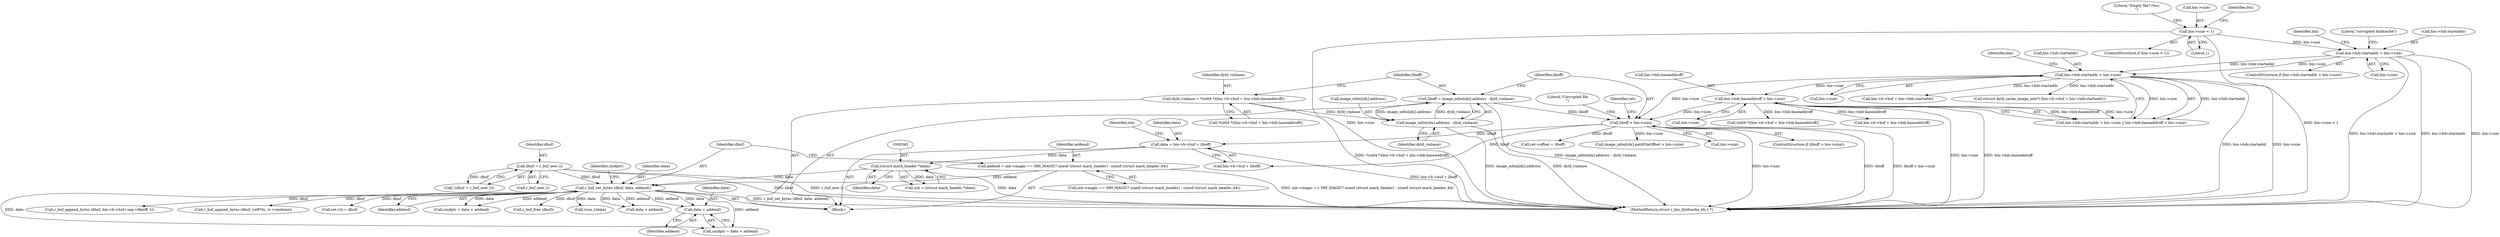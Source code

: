 digraph "0_radare2_4e98402f09a0ef0bb8559a33a4c1988c54938eaf@pointer" {
"1000403" [label="(Call,data + addend)"];
"1000397" [label="(Call,r_buf_set_bytes (dbuf, data, addend))"];
"1000375" [label="(Call,dbuf = r_buf_new ())"];
"1000342" [label="(Call,(struct mach_header *)data)"];
"1000331" [label="(Call,data = bin->b->buf + liboff)"];
"1000282" [label="(Call,liboff > bin->size)"];
"1000272" [label="(Call,liboff = image_infos[idx].address - dyld_vmbase)"];
"1000274" [label="(Call,image_infos[idx].address - dyld_vmbase)"];
"1000256" [label="(Call,dyld_vmbase = *(ut64 *)(bin->b->buf + bin->hdr.baseaddroff))"];
"1000216" [label="(Call,bin->hdr.startaddr > bin->size)"];
"1000198" [label="(Call,bin->hdr.startaddr > bin->size)"];
"1000146" [label="(Call,bin->size < 1)"];
"1000225" [label="(Call,bin->hdr.baseaddroff > bin->size)"];
"1000385" [label="(Call,addend = mh->magic == MH_MAGIC? sizeof (struct mach_header) : sizeof (struct mach_header_64))"];
"1000284" [label="(Call,bin->size)"];
"1000342" [label="(Call,(struct mach_header *)data)"];
"1000199" [label="(Call,bin->hdr.startaddr)"];
"1000385" [label="(Call,addend = mh->magic == MH_MAGIC? sizeof (struct mach_header) : sizeof (struct mach_header_64))"];
"1000405" [label="(Identifier,addend)"];
"1000113" [label="(Block,)"];
"1000197" [label="(ControlStructure,if (bin->hdr.startaddr > bin->size))"];
"1000332" [label="(Identifier,data)"];
"1000340" [label="(Call,mh = (struct mach_header *)data)"];
"1000282" [label="(Call,liboff > bin->size)"];
"1000333" [label="(Call,bin->b->buf + liboff)"];
"1000283" [label="(Identifier,liboff)"];
"1000273" [label="(Identifier,liboff)"];
"1000153" [label="(Literal,\"Empty file? (%s)\n\")"];
"1000261" [label="(Call,bin->b->buf + bin->hdr.baseaddroff)"];
"1000398" [label="(Identifier,dbuf)"];
"1000403" [label="(Call,data + addend)"];
"1000344" [label="(Identifier,data)"];
"1000147" [label="(Call,bin->size)"];
"1000515" [label="(Call,r_buf_append_bytes (dbuf, bin->b->buf+seg->fileoff, t))"];
"1000331" [label="(Call,data = bin->b->buf + liboff)"];
"1000281" [label="(ControlStructure,if (liboff > bin->size))"];
"1000275" [label="(Call,image_infos[idx].address)"];
"1000225" [label="(Call,bin->hdr.baseaddroff > bin->size)"];
"1000294" [label="(Call,ret->offset = liboff)"];
"1000402" [label="(Identifier,cmdptr)"];
"1000424" [label="(Call,r_buf_append_bytes (dbuf, (ut8*)lc, lc->cmdsize))"];
"1000374" [label="(Call,!(dbuf = r_buf_new ()))"];
"1000404" [label="(Identifier,data)"];
"1000258" [label="(Call,*(ut64 *)(bin->b->buf + bin->hdr.baseaddroff))"];
"1000399" [label="(Identifier,data)"];
"1000289" [label="(Literal,\"Corrupted file\n\")"];
"1000712" [label="(Call,ret->b = dbuf)"];
"1000216" [label="(Call,bin->hdr.startaddr > bin->size)"];
"1000256" [label="(Call,dyld_vmbase = *(ut64 *)(bin->b->buf + bin->hdr.baseaddroff))"];
"1000215" [label="(Call,bin->hdr.startaddr > bin->size || bin->hdr.baseaddroff > bin->size)"];
"1000400" [label="(Identifier,addend)"];
"1000228" [label="(Identifier,bin)"];
"1000280" [label="(Identifier,dyld_vmbase)"];
"1000257" [label="(Identifier,dyld_vmbase)"];
"1000222" [label="(Call,bin->size)"];
"1000437" [label="(Call,cmdptr = data + addend)"];
"1000219" [label="(Identifier,bin)"];
"1000231" [label="(Call,bin->size)"];
"1000375" [label="(Call,dbuf = r_buf_new ())"];
"1000387" [label="(Call,mh->magic == MH_MAGIC? sizeof (struct mach_header) : sizeof (struct mach_header_64))"];
"1000296" [label="(Identifier,ret)"];
"1000300" [label="(Call,image_infos[idx].pathFileOffset > bin->size)"];
"1000204" [label="(Call,bin->size)"];
"1000272" [label="(Call,liboff = image_infos[idx].address - dyld_vmbase)"];
"1000145" [label="(ControlStructure,if (bin->size < 1))"];
"1000386" [label="(Identifier,addend)"];
"1000401" [label="(Call,cmdptr = data + addend)"];
"1000217" [label="(Call,bin->hdr.startaddr)"];
"1000377" [label="(Call,r_buf_new ())"];
"1000397" [label="(Call,r_buf_set_bytes (dbuf, data, addend))"];
"1000376" [label="(Identifier,dbuf)"];
"1000245" [label="(Call,bin->b->buf + bin->hdr.startaddr)"];
"1000226" [label="(Call,bin->hdr.baseaddroff)"];
"1000511" [label="(Call,r_buf_free (dbuf))"];
"1000150" [label="(Literal,1)"];
"1000146" [label="(Call,bin->size < 1)"];
"1000341" [label="(Identifier,mh)"];
"1000243" [label="(Call,(struct dyld_cache_image_info*) (bin->b->buf + bin->hdr.startaddr))"];
"1000209" [label="(Literal,\"corrupted dyldcache\")"];
"1000259" [label="(Call,(ut64 *)(bin->b->buf + bin->hdr.baseaddroff))"];
"1000168" [label="(Identifier,bin)"];
"1000198" [label="(Call,bin->hdr.startaddr > bin->size)"];
"1000274" [label="(Call,image_infos[idx].address - dyld_vmbase)"];
"1000735" [label="(MethodReturn,struct r_bin_dyldcache_lib_t *)"];
"1000541" [label="(Call,(size_t)data)"];
"1000439" [label="(Call,data + addend)"];
"1000403" -> "1000401"  [label="AST: "];
"1000403" -> "1000405"  [label="CFG: "];
"1000404" -> "1000403"  [label="AST: "];
"1000405" -> "1000403"  [label="AST: "];
"1000401" -> "1000403"  [label="CFG: "];
"1000397" -> "1000403"  [label="DDG: data"];
"1000397" -> "1000403"  [label="DDG: addend"];
"1000397" -> "1000113"  [label="AST: "];
"1000397" -> "1000400"  [label="CFG: "];
"1000398" -> "1000397"  [label="AST: "];
"1000399" -> "1000397"  [label="AST: "];
"1000400" -> "1000397"  [label="AST: "];
"1000402" -> "1000397"  [label="CFG: "];
"1000397" -> "1000735"  [label="DDG: r_buf_set_bytes (dbuf, data, addend)"];
"1000375" -> "1000397"  [label="DDG: dbuf"];
"1000342" -> "1000397"  [label="DDG: data"];
"1000385" -> "1000397"  [label="DDG: addend"];
"1000397" -> "1000401"  [label="DDG: data"];
"1000397" -> "1000401"  [label="DDG: addend"];
"1000397" -> "1000424"  [label="DDG: dbuf"];
"1000397" -> "1000437"  [label="DDG: data"];
"1000397" -> "1000437"  [label="DDG: addend"];
"1000397" -> "1000439"  [label="DDG: data"];
"1000397" -> "1000439"  [label="DDG: addend"];
"1000397" -> "1000511"  [label="DDG: dbuf"];
"1000397" -> "1000515"  [label="DDG: dbuf"];
"1000397" -> "1000541"  [label="DDG: data"];
"1000397" -> "1000712"  [label="DDG: dbuf"];
"1000375" -> "1000374"  [label="AST: "];
"1000375" -> "1000377"  [label="CFG: "];
"1000376" -> "1000375"  [label="AST: "];
"1000377" -> "1000375"  [label="AST: "];
"1000374" -> "1000375"  [label="CFG: "];
"1000375" -> "1000735"  [label="DDG: dbuf"];
"1000375" -> "1000735"  [label="DDG: r_buf_new ()"];
"1000375" -> "1000374"  [label="DDG: dbuf"];
"1000342" -> "1000340"  [label="AST: "];
"1000342" -> "1000344"  [label="CFG: "];
"1000343" -> "1000342"  [label="AST: "];
"1000344" -> "1000342"  [label="AST: "];
"1000340" -> "1000342"  [label="CFG: "];
"1000342" -> "1000735"  [label="DDG: data"];
"1000342" -> "1000340"  [label="DDG: data"];
"1000331" -> "1000342"  [label="DDG: data"];
"1000331" -> "1000113"  [label="AST: "];
"1000331" -> "1000333"  [label="CFG: "];
"1000332" -> "1000331"  [label="AST: "];
"1000333" -> "1000331"  [label="AST: "];
"1000341" -> "1000331"  [label="CFG: "];
"1000331" -> "1000735"  [label="DDG: bin->b->buf + liboff"];
"1000282" -> "1000331"  [label="DDG: liboff"];
"1000282" -> "1000281"  [label="AST: "];
"1000282" -> "1000284"  [label="CFG: "];
"1000283" -> "1000282"  [label="AST: "];
"1000284" -> "1000282"  [label="AST: "];
"1000289" -> "1000282"  [label="CFG: "];
"1000296" -> "1000282"  [label="CFG: "];
"1000282" -> "1000735"  [label="DDG: liboff > bin->size"];
"1000282" -> "1000735"  [label="DDG: bin->size"];
"1000282" -> "1000735"  [label="DDG: liboff"];
"1000272" -> "1000282"  [label="DDG: liboff"];
"1000216" -> "1000282"  [label="DDG: bin->size"];
"1000225" -> "1000282"  [label="DDG: bin->size"];
"1000282" -> "1000294"  [label="DDG: liboff"];
"1000282" -> "1000300"  [label="DDG: bin->size"];
"1000282" -> "1000333"  [label="DDG: liboff"];
"1000272" -> "1000113"  [label="AST: "];
"1000272" -> "1000274"  [label="CFG: "];
"1000273" -> "1000272"  [label="AST: "];
"1000274" -> "1000272"  [label="AST: "];
"1000283" -> "1000272"  [label="CFG: "];
"1000272" -> "1000735"  [label="DDG: image_infos[idx].address - dyld_vmbase"];
"1000274" -> "1000272"  [label="DDG: image_infos[idx].address"];
"1000274" -> "1000272"  [label="DDG: dyld_vmbase"];
"1000274" -> "1000280"  [label="CFG: "];
"1000275" -> "1000274"  [label="AST: "];
"1000280" -> "1000274"  [label="AST: "];
"1000274" -> "1000735"  [label="DDG: image_infos[idx].address"];
"1000274" -> "1000735"  [label="DDG: dyld_vmbase"];
"1000256" -> "1000274"  [label="DDG: dyld_vmbase"];
"1000256" -> "1000113"  [label="AST: "];
"1000256" -> "1000258"  [label="CFG: "];
"1000257" -> "1000256"  [label="AST: "];
"1000258" -> "1000256"  [label="AST: "];
"1000273" -> "1000256"  [label="CFG: "];
"1000256" -> "1000735"  [label="DDG: *(ut64 *)(bin->b->buf + bin->hdr.baseaddroff)"];
"1000216" -> "1000215"  [label="AST: "];
"1000216" -> "1000222"  [label="CFG: "];
"1000217" -> "1000216"  [label="AST: "];
"1000222" -> "1000216"  [label="AST: "];
"1000228" -> "1000216"  [label="CFG: "];
"1000215" -> "1000216"  [label="CFG: "];
"1000216" -> "1000735"  [label="DDG: bin->hdr.startaddr"];
"1000216" -> "1000735"  [label="DDG: bin->size"];
"1000216" -> "1000215"  [label="DDG: bin->hdr.startaddr"];
"1000216" -> "1000215"  [label="DDG: bin->size"];
"1000198" -> "1000216"  [label="DDG: bin->hdr.startaddr"];
"1000198" -> "1000216"  [label="DDG: bin->size"];
"1000216" -> "1000225"  [label="DDG: bin->size"];
"1000216" -> "1000243"  [label="DDG: bin->hdr.startaddr"];
"1000216" -> "1000245"  [label="DDG: bin->hdr.startaddr"];
"1000198" -> "1000197"  [label="AST: "];
"1000198" -> "1000204"  [label="CFG: "];
"1000199" -> "1000198"  [label="AST: "];
"1000204" -> "1000198"  [label="AST: "];
"1000209" -> "1000198"  [label="CFG: "];
"1000219" -> "1000198"  [label="CFG: "];
"1000198" -> "1000735"  [label="DDG: bin->hdr.startaddr"];
"1000198" -> "1000735"  [label="DDG: bin->size"];
"1000198" -> "1000735"  [label="DDG: bin->hdr.startaddr > bin->size"];
"1000146" -> "1000198"  [label="DDG: bin->size"];
"1000146" -> "1000145"  [label="AST: "];
"1000146" -> "1000150"  [label="CFG: "];
"1000147" -> "1000146"  [label="AST: "];
"1000150" -> "1000146"  [label="AST: "];
"1000153" -> "1000146"  [label="CFG: "];
"1000168" -> "1000146"  [label="CFG: "];
"1000146" -> "1000735"  [label="DDG: bin->size < 1"];
"1000146" -> "1000735"  [label="DDG: bin->size"];
"1000225" -> "1000215"  [label="AST: "];
"1000225" -> "1000231"  [label="CFG: "];
"1000226" -> "1000225"  [label="AST: "];
"1000231" -> "1000225"  [label="AST: "];
"1000215" -> "1000225"  [label="CFG: "];
"1000225" -> "1000735"  [label="DDG: bin->hdr.baseaddroff"];
"1000225" -> "1000735"  [label="DDG: bin->size"];
"1000225" -> "1000215"  [label="DDG: bin->hdr.baseaddroff"];
"1000225" -> "1000215"  [label="DDG: bin->size"];
"1000225" -> "1000259"  [label="DDG: bin->hdr.baseaddroff"];
"1000225" -> "1000261"  [label="DDG: bin->hdr.baseaddroff"];
"1000385" -> "1000113"  [label="AST: "];
"1000385" -> "1000387"  [label="CFG: "];
"1000386" -> "1000385"  [label="AST: "];
"1000387" -> "1000385"  [label="AST: "];
"1000398" -> "1000385"  [label="CFG: "];
"1000385" -> "1000735"  [label="DDG: mh->magic == MH_MAGIC? sizeof (struct mach_header) : sizeof (struct mach_header_64)"];
}
